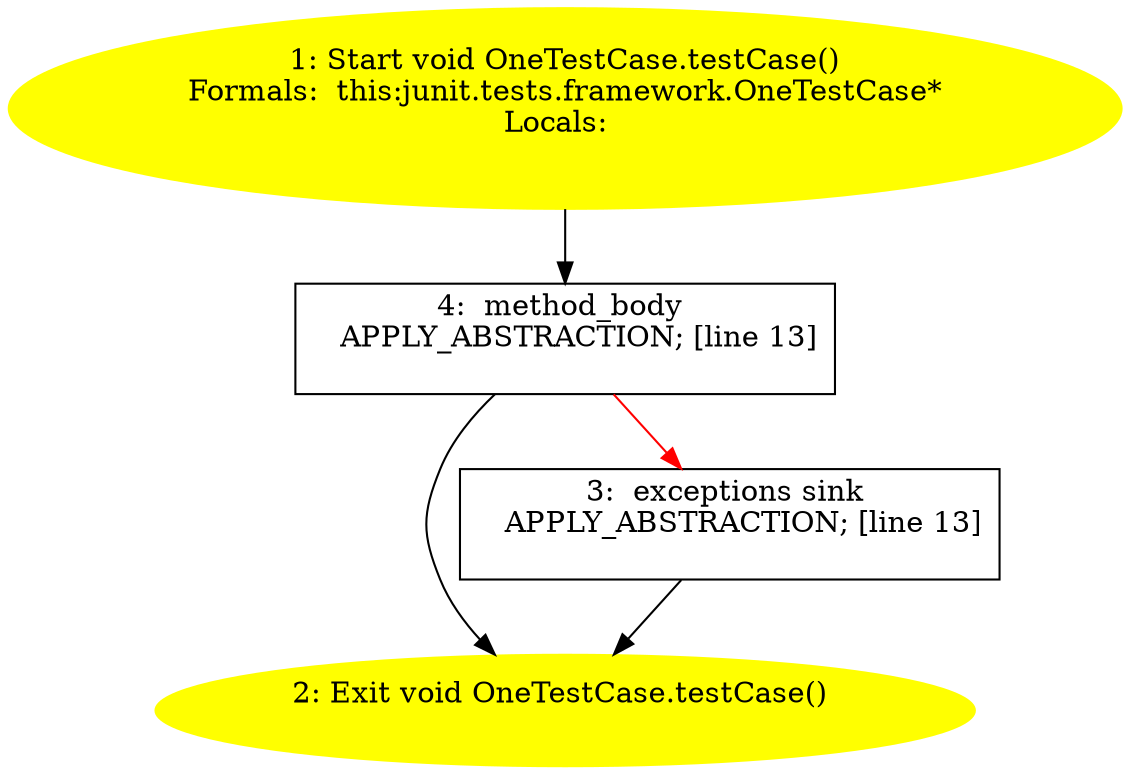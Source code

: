 /* @generated */
digraph cfg {
"junit.tests.framework.OneTestCase.testCase():void.7e2df2096344923608c71c784f72567c_1" [label="1: Start void OneTestCase.testCase()\nFormals:  this:junit.tests.framework.OneTestCase*\nLocals:  \n  " color=yellow style=filled]
	

	 "junit.tests.framework.OneTestCase.testCase():void.7e2df2096344923608c71c784f72567c_1" -> "junit.tests.framework.OneTestCase.testCase():void.7e2df2096344923608c71c784f72567c_4" ;
"junit.tests.framework.OneTestCase.testCase():void.7e2df2096344923608c71c784f72567c_2" [label="2: Exit void OneTestCase.testCase() \n  " color=yellow style=filled]
	

"junit.tests.framework.OneTestCase.testCase():void.7e2df2096344923608c71c784f72567c_3" [label="3:  exceptions sink \n   APPLY_ABSTRACTION; [line 13]\n " shape="box"]
	

	 "junit.tests.framework.OneTestCase.testCase():void.7e2df2096344923608c71c784f72567c_3" -> "junit.tests.framework.OneTestCase.testCase():void.7e2df2096344923608c71c784f72567c_2" ;
"junit.tests.framework.OneTestCase.testCase():void.7e2df2096344923608c71c784f72567c_4" [label="4:  method_body \n   APPLY_ABSTRACTION; [line 13]\n " shape="box"]
	

	 "junit.tests.framework.OneTestCase.testCase():void.7e2df2096344923608c71c784f72567c_4" -> "junit.tests.framework.OneTestCase.testCase():void.7e2df2096344923608c71c784f72567c_2" ;
	 "junit.tests.framework.OneTestCase.testCase():void.7e2df2096344923608c71c784f72567c_4" -> "junit.tests.framework.OneTestCase.testCase():void.7e2df2096344923608c71c784f72567c_3" [color="red" ];
}
